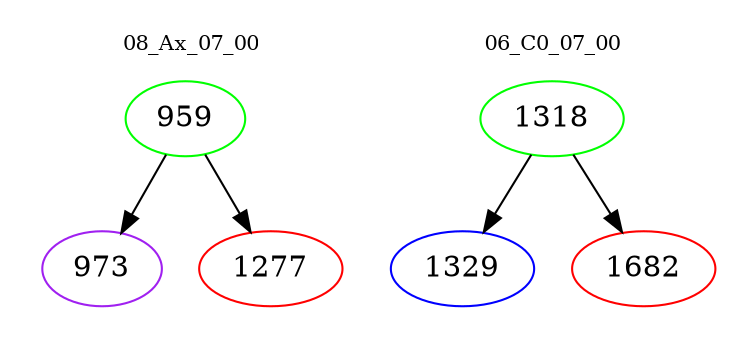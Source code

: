 digraph{
subgraph cluster_0 {
color = white
label = "08_Ax_07_00";
fontsize=10;
T0_959 [label="959", color="green"]
T0_959 -> T0_973 [color="black"]
T0_973 [label="973", color="purple"]
T0_959 -> T0_1277 [color="black"]
T0_1277 [label="1277", color="red"]
}
subgraph cluster_1 {
color = white
label = "06_C0_07_00";
fontsize=10;
T1_1318 [label="1318", color="green"]
T1_1318 -> T1_1329 [color="black"]
T1_1329 [label="1329", color="blue"]
T1_1318 -> T1_1682 [color="black"]
T1_1682 [label="1682", color="red"]
}
}
